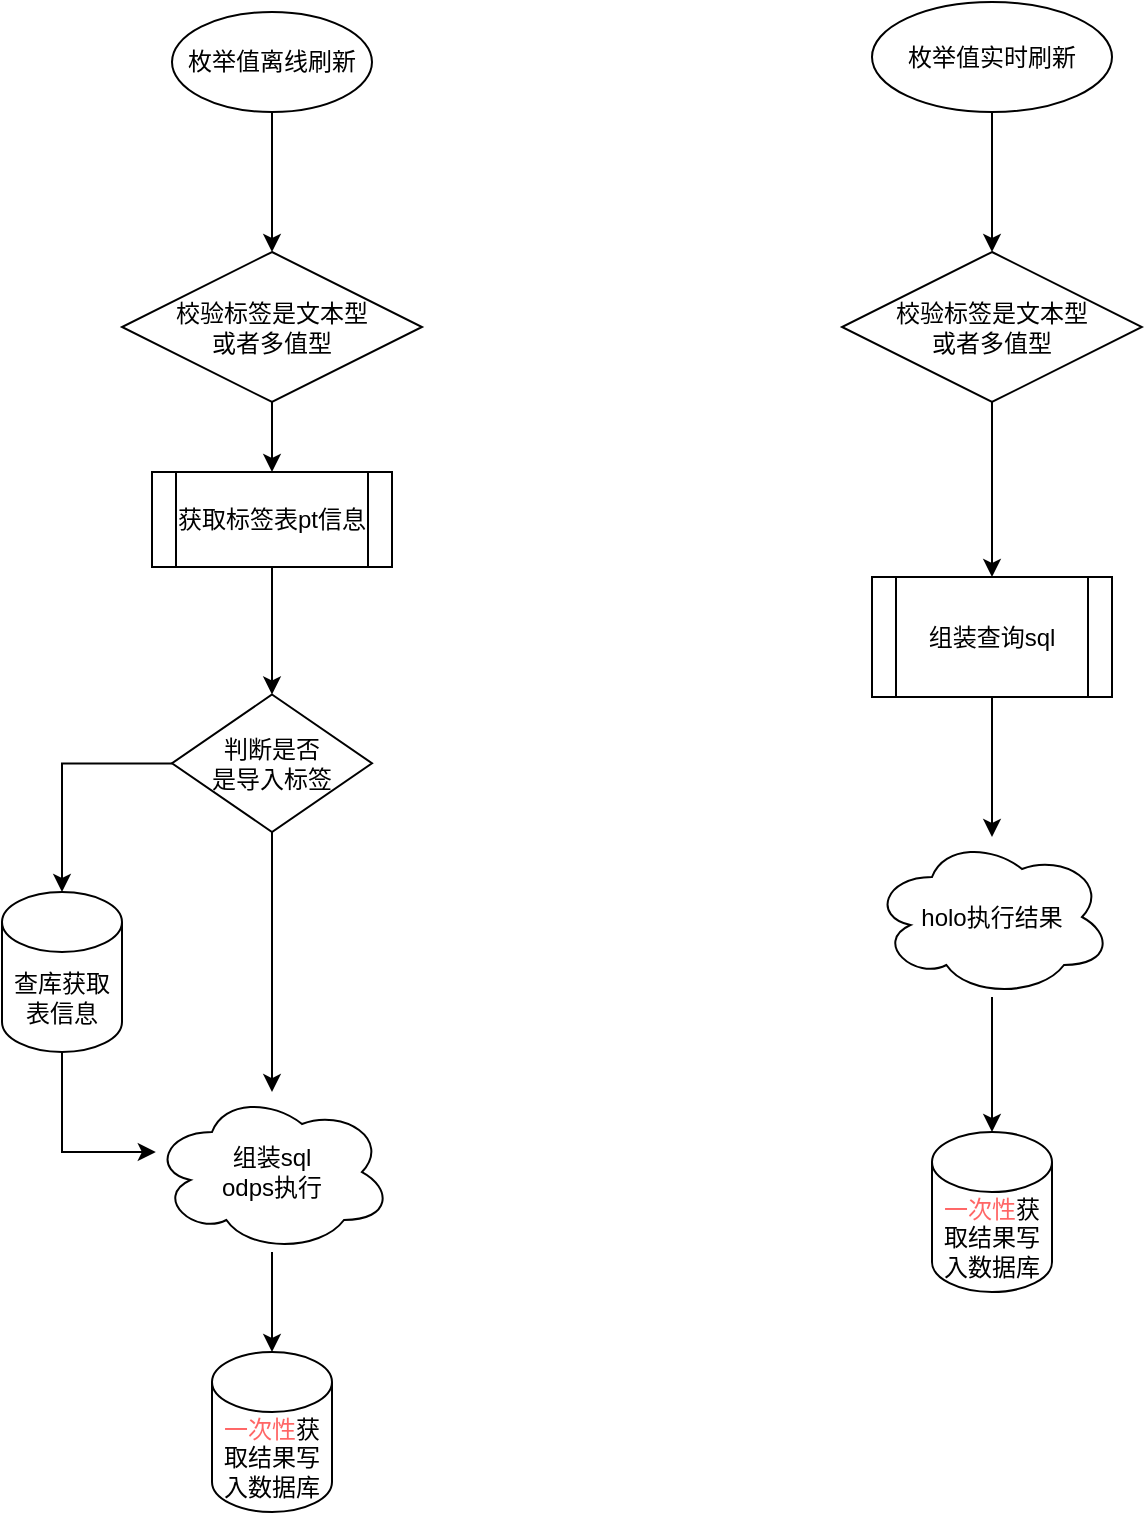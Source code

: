 <mxfile version="28.0.9">
  <diagram name="第 1 页" id="RXKUHt1OKdbmUNWrcjzv">
    <mxGraphModel dx="1018" dy="655" grid="1" gridSize="10" guides="1" tooltips="1" connect="1" arrows="1" fold="1" page="1" pageScale="1" pageWidth="827" pageHeight="1169" math="0" shadow="0">
      <root>
        <mxCell id="0" />
        <mxCell id="1" parent="0" />
        <mxCell id="xPCvh3ImaB9NITjSKOu3-3" value="" style="edgeStyle=orthogonalEdgeStyle;rounded=0;orthogonalLoop=1;jettySize=auto;html=1;" edge="1" parent="1" source="xPCvh3ImaB9NITjSKOu3-1" target="xPCvh3ImaB9NITjSKOu3-2">
          <mxGeometry relative="1" as="geometry" />
        </mxCell>
        <mxCell id="xPCvh3ImaB9NITjSKOu3-1" value="枚举值离线刷新" style="ellipse;whiteSpace=wrap;html=1;" vertex="1" parent="1">
          <mxGeometry x="100" y="50" width="100" height="50" as="geometry" />
        </mxCell>
        <mxCell id="xPCvh3ImaB9NITjSKOu3-5" value="" style="edgeStyle=orthogonalEdgeStyle;rounded=0;orthogonalLoop=1;jettySize=auto;html=1;" edge="1" parent="1" source="xPCvh3ImaB9NITjSKOu3-2" target="xPCvh3ImaB9NITjSKOu3-4">
          <mxGeometry relative="1" as="geometry" />
        </mxCell>
        <mxCell id="xPCvh3ImaB9NITjSKOu3-2" value="校验标签是文本型&lt;div&gt;或者多值型&lt;/div&gt;" style="rhombus;whiteSpace=wrap;html=1;" vertex="1" parent="1">
          <mxGeometry x="75" y="170" width="150" height="75" as="geometry" />
        </mxCell>
        <mxCell id="xPCvh3ImaB9NITjSKOu3-11" value="" style="edgeStyle=orthogonalEdgeStyle;rounded=0;orthogonalLoop=1;jettySize=auto;html=1;" edge="1" parent="1" source="xPCvh3ImaB9NITjSKOu3-4" target="xPCvh3ImaB9NITjSKOu3-10">
          <mxGeometry relative="1" as="geometry" />
        </mxCell>
        <mxCell id="xPCvh3ImaB9NITjSKOu3-4" value="获取标签表pt信息" style="shape=process;whiteSpace=wrap;html=1;backgroundOutline=1;" vertex="1" parent="1">
          <mxGeometry x="90" y="280" width="120" height="47.5" as="geometry" />
        </mxCell>
        <mxCell id="xPCvh3ImaB9NITjSKOu3-15" value="" style="edgeStyle=orthogonalEdgeStyle;rounded=0;orthogonalLoop=1;jettySize=auto;html=1;" edge="1" parent="1" source="xPCvh3ImaB9NITjSKOu3-10" target="xPCvh3ImaB9NITjSKOu3-14">
          <mxGeometry relative="1" as="geometry" />
        </mxCell>
        <mxCell id="xPCvh3ImaB9NITjSKOu3-10" value="判断是否&lt;div&gt;是导入标签&lt;/div&gt;" style="rhombus;whiteSpace=wrap;html=1;" vertex="1" parent="1">
          <mxGeometry x="100" y="391.25" width="100" height="68.75" as="geometry" />
        </mxCell>
        <mxCell id="xPCvh3ImaB9NITjSKOu3-16" style="edgeStyle=orthogonalEdgeStyle;rounded=0;orthogonalLoop=1;jettySize=auto;html=1;" edge="1" parent="1" source="xPCvh3ImaB9NITjSKOu3-12" target="xPCvh3ImaB9NITjSKOu3-14">
          <mxGeometry relative="1" as="geometry">
            <Array as="points">
              <mxPoint x="45" y="620" />
            </Array>
          </mxGeometry>
        </mxCell>
        <mxCell id="xPCvh3ImaB9NITjSKOu3-12" value="查库获取表信息" style="shape=cylinder3;whiteSpace=wrap;html=1;boundedLbl=1;backgroundOutline=1;size=15;" vertex="1" parent="1">
          <mxGeometry x="15" y="490" width="60" height="80" as="geometry" />
        </mxCell>
        <mxCell id="xPCvh3ImaB9NITjSKOu3-13" style="edgeStyle=orthogonalEdgeStyle;rounded=0;orthogonalLoop=1;jettySize=auto;html=1;entryX=0.5;entryY=0;entryDx=0;entryDy=0;entryPerimeter=0;" edge="1" parent="1" source="xPCvh3ImaB9NITjSKOu3-10" target="xPCvh3ImaB9NITjSKOu3-12">
          <mxGeometry relative="1" as="geometry" />
        </mxCell>
        <mxCell id="xPCvh3ImaB9NITjSKOu3-20" value="" style="edgeStyle=orthogonalEdgeStyle;rounded=0;orthogonalLoop=1;jettySize=auto;html=1;" edge="1" parent="1" source="xPCvh3ImaB9NITjSKOu3-14" target="xPCvh3ImaB9NITjSKOu3-19">
          <mxGeometry relative="1" as="geometry" />
        </mxCell>
        <mxCell id="xPCvh3ImaB9NITjSKOu3-14" value="组装sql&lt;br&gt;odps执行" style="ellipse;shape=cloud;whiteSpace=wrap;html=1;" vertex="1" parent="1">
          <mxGeometry x="90" y="590.005" width="120" height="80" as="geometry" />
        </mxCell>
        <mxCell id="xPCvh3ImaB9NITjSKOu3-19" value="&lt;font style=&quot;color: rgb(255, 102, 102);&quot;&gt;一次性&lt;/font&gt;获取结果写入数据库" style="shape=cylinder3;whiteSpace=wrap;html=1;boundedLbl=1;backgroundOutline=1;size=15;" vertex="1" parent="1">
          <mxGeometry x="120" y="720" width="60" height="80" as="geometry" />
        </mxCell>
        <mxCell id="xPCvh3ImaB9NITjSKOu3-23" value="" style="edgeStyle=orthogonalEdgeStyle;rounded=0;orthogonalLoop=1;jettySize=auto;html=1;" edge="1" parent="1" source="xPCvh3ImaB9NITjSKOu3-21" target="xPCvh3ImaB9NITjSKOu3-22">
          <mxGeometry relative="1" as="geometry" />
        </mxCell>
        <mxCell id="xPCvh3ImaB9NITjSKOu3-21" value="枚举值实时刷新" style="ellipse;whiteSpace=wrap;html=1;" vertex="1" parent="1">
          <mxGeometry x="450" y="45" width="120" height="55" as="geometry" />
        </mxCell>
        <mxCell id="xPCvh3ImaB9NITjSKOu3-25" value="" style="edgeStyle=orthogonalEdgeStyle;rounded=0;orthogonalLoop=1;jettySize=auto;html=1;" edge="1" parent="1" source="xPCvh3ImaB9NITjSKOu3-22" target="xPCvh3ImaB9NITjSKOu3-24">
          <mxGeometry relative="1" as="geometry" />
        </mxCell>
        <mxCell id="xPCvh3ImaB9NITjSKOu3-22" value="校验标签是文本型&lt;div&gt;或者多值型&lt;/div&gt;" style="rhombus;whiteSpace=wrap;html=1;" vertex="1" parent="1">
          <mxGeometry x="435" y="170" width="150" height="75" as="geometry" />
        </mxCell>
        <mxCell id="xPCvh3ImaB9NITjSKOu3-27" value="" style="edgeStyle=orthogonalEdgeStyle;rounded=0;orthogonalLoop=1;jettySize=auto;html=1;" edge="1" parent="1" source="xPCvh3ImaB9NITjSKOu3-24" target="xPCvh3ImaB9NITjSKOu3-26">
          <mxGeometry relative="1" as="geometry" />
        </mxCell>
        <mxCell id="xPCvh3ImaB9NITjSKOu3-24" value="组装查询sql" style="shape=process;whiteSpace=wrap;html=1;backgroundOutline=1;" vertex="1" parent="1">
          <mxGeometry x="450" y="332.5" width="120" height="60" as="geometry" />
        </mxCell>
        <mxCell id="xPCvh3ImaB9NITjSKOu3-29" value="" style="edgeStyle=orthogonalEdgeStyle;rounded=0;orthogonalLoop=1;jettySize=auto;html=1;" edge="1" parent="1" source="xPCvh3ImaB9NITjSKOu3-26" target="xPCvh3ImaB9NITjSKOu3-28">
          <mxGeometry relative="1" as="geometry" />
        </mxCell>
        <mxCell id="xPCvh3ImaB9NITjSKOu3-26" value="holo执行结果" style="ellipse;shape=cloud;whiteSpace=wrap;html=1;" vertex="1" parent="1">
          <mxGeometry x="450" y="462.5" width="120" height="80" as="geometry" />
        </mxCell>
        <mxCell id="xPCvh3ImaB9NITjSKOu3-28" value="&lt;font style=&quot;color: rgb(255, 102, 102);&quot;&gt;一次性&lt;/font&gt;获取结果写入数据库" style="shape=cylinder3;whiteSpace=wrap;html=1;boundedLbl=1;backgroundOutline=1;size=15;" vertex="1" parent="1">
          <mxGeometry x="480" y="610" width="60" height="80" as="geometry" />
        </mxCell>
      </root>
    </mxGraphModel>
  </diagram>
</mxfile>

